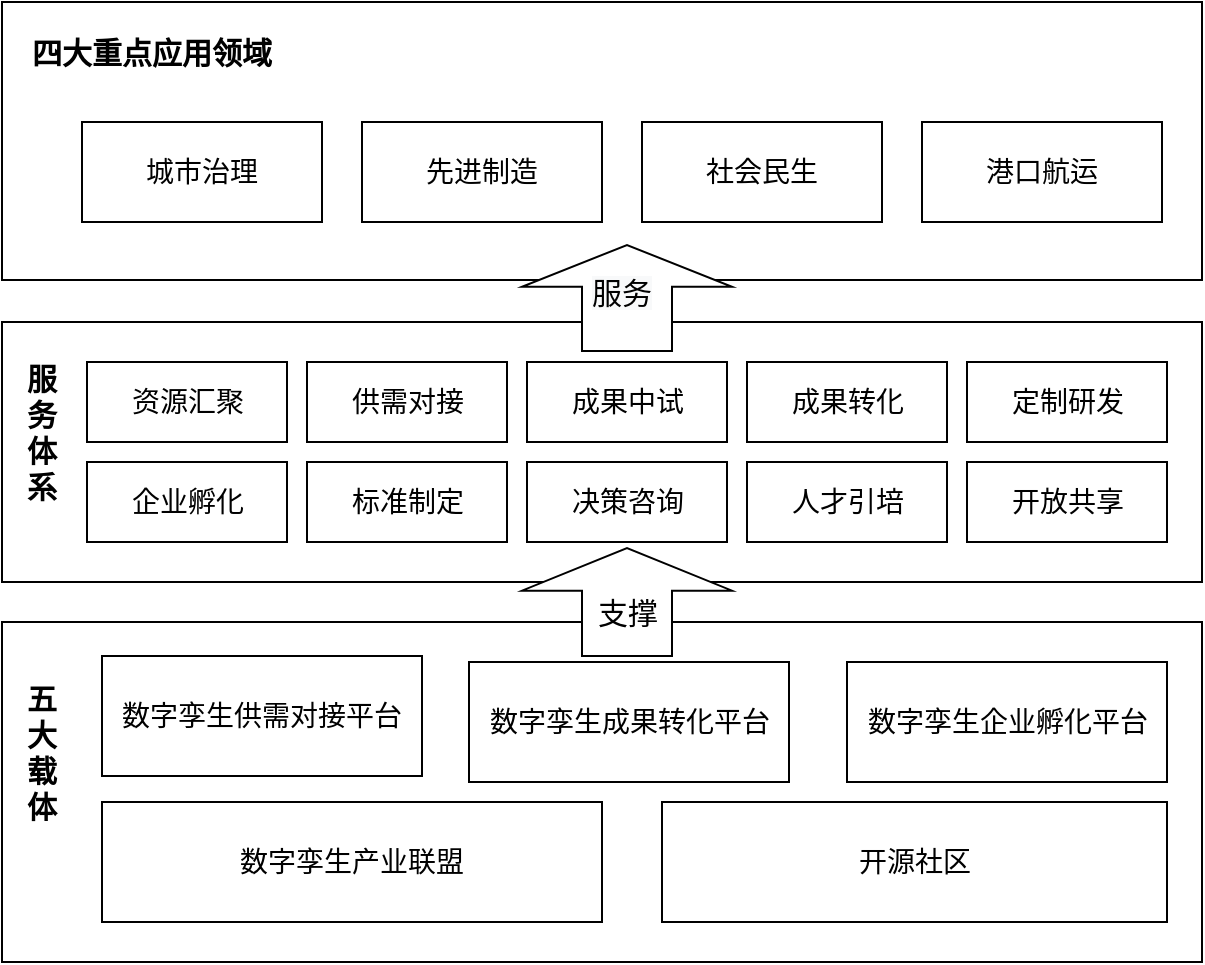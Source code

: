 <mxfile version="15.5.9" type="github">
  <diagram id="prtHgNgQTEPvFCAcTncT" name="Page-1">
    <mxGraphModel dx="1069" dy="653" grid="1" gridSize="10" guides="1" tooltips="1" connect="1" arrows="1" fold="1" page="1" pageScale="1" pageWidth="827" pageHeight="1169" math="0" shadow="0">
      <root>
        <mxCell id="0" />
        <mxCell id="1" parent="0" />
        <mxCell id="oCZXF1ZKa8OwWXfrZg3Q-28" value="" style="rounded=0;whiteSpace=wrap;html=1;fillOpacity=100;" vertex="1" parent="1">
          <mxGeometry x="20" y="500" width="600" height="170" as="geometry" />
        </mxCell>
        <mxCell id="oCZXF1ZKa8OwWXfrZg3Q-30" value="数字孪生产业联盟" style="rounded=0;whiteSpace=wrap;html=1;fontSize=14;fontStyle=0" vertex="1" parent="1">
          <mxGeometry x="70" y="590" width="250" height="60" as="geometry" />
        </mxCell>
        <mxCell id="oCZXF1ZKa8OwWXfrZg3Q-31" value="开源社区" style="rounded=0;whiteSpace=wrap;html=1;fontSize=14;fontStyle=0" vertex="1" parent="1">
          <mxGeometry x="350" y="590" width="252.5" height="60" as="geometry" />
        </mxCell>
        <mxCell id="oCZXF1ZKa8OwWXfrZg3Q-32" value="数字孪生供需对接平台" style="rounded=0;whiteSpace=wrap;html=1;fontSize=14;fontStyle=0" vertex="1" parent="1">
          <mxGeometry x="70" y="517" width="160" height="60" as="geometry" />
        </mxCell>
        <mxCell id="oCZXF1ZKa8OwWXfrZg3Q-33" value="数字孪生成果转化平台" style="rounded=0;whiteSpace=wrap;html=1;fontSize=14;fontStyle=0" vertex="1" parent="1">
          <mxGeometry x="253.5" y="520" width="160" height="60" as="geometry" />
        </mxCell>
        <mxCell id="oCZXF1ZKa8OwWXfrZg3Q-34" value="数字孪生企业孵化平台" style="rounded=0;whiteSpace=wrap;html=1;fontSize=14;fontStyle=0" vertex="1" parent="1">
          <mxGeometry x="442.5" y="520" width="160" height="60" as="geometry" />
        </mxCell>
        <mxCell id="oCZXF1ZKa8OwWXfrZg3Q-35" value="五大载体" style="text;html=1;strokeColor=none;fillColor=none;align=center;verticalAlign=middle;whiteSpace=wrap;rounded=0;fontSize=15;fontStyle=1" vertex="1" parent="1">
          <mxGeometry x="30" y="550" width="20" height="30" as="geometry" />
        </mxCell>
        <mxCell id="oCZXF1ZKa8OwWXfrZg3Q-42" value="" style="rounded=0;whiteSpace=wrap;html=1;fillOpacity=100;" vertex="1" parent="1">
          <mxGeometry x="20" y="350" width="600" height="130" as="geometry" />
        </mxCell>
        <mxCell id="oCZXF1ZKa8OwWXfrZg3Q-43" value="" style="shape=mxgraph.arrows.arrow_down;verticalLabelPosition=bottom;verticalAlign=top;strokeWidth=1;strokeColor=#000000;fontSize=14;rotation=-180;fontColor=default;html=1;" vertex="1" parent="1">
          <mxGeometry x="280" y="463" width="105" height="54" as="geometry" />
        </mxCell>
        <mxCell id="oCZXF1ZKa8OwWXfrZg3Q-55" value="供需对接" style="rounded=0;whiteSpace=wrap;html=1;imageWidth=24;fontSize=14;" vertex="1" parent="1">
          <mxGeometry x="172.5" y="370" width="100" height="40" as="geometry" />
        </mxCell>
        <mxCell id="oCZXF1ZKa8OwWXfrZg3Q-56" value="资源汇聚" style="rounded=0;whiteSpace=wrap;html=1;imageWidth=24;fontSize=14;" vertex="1" parent="1">
          <mxGeometry x="62.5" y="370" width="100" height="40" as="geometry" />
        </mxCell>
        <mxCell id="oCZXF1ZKa8OwWXfrZg3Q-57" value="企业孵化" style="rounded=0;whiteSpace=wrap;html=1;imageWidth=24;fontSize=14;" vertex="1" parent="1">
          <mxGeometry x="62.5" y="420" width="100" height="40" as="geometry" />
        </mxCell>
        <mxCell id="oCZXF1ZKa8OwWXfrZg3Q-58" value="人才引培" style="rounded=0;whiteSpace=wrap;html=1;imageWidth=24;fontSize=14;" vertex="1" parent="1">
          <mxGeometry x="392.5" y="420" width="100" height="40" as="geometry" />
        </mxCell>
        <mxCell id="oCZXF1ZKa8OwWXfrZg3Q-59" value="标准制定" style="rounded=0;whiteSpace=wrap;html=1;imageWidth=24;fontSize=14;" vertex="1" parent="1">
          <mxGeometry x="172.5" y="420" width="100" height="40" as="geometry" />
        </mxCell>
        <mxCell id="oCZXF1ZKa8OwWXfrZg3Q-60" value="成果转化" style="rounded=0;whiteSpace=wrap;html=1;imageWidth=24;fontSize=14;" vertex="1" parent="1">
          <mxGeometry x="392.5" y="370" width="100" height="40" as="geometry" />
        </mxCell>
        <mxCell id="oCZXF1ZKa8OwWXfrZg3Q-61" value="决策咨询" style="rounded=0;whiteSpace=wrap;html=1;imageWidth=24;fontSize=14;" vertex="1" parent="1">
          <mxGeometry x="282.5" y="420" width="100" height="40" as="geometry" />
        </mxCell>
        <mxCell id="oCZXF1ZKa8OwWXfrZg3Q-62" value="成果中试" style="rounded=0;whiteSpace=wrap;html=1;imageWidth=24;fontSize=14;" vertex="1" parent="1">
          <mxGeometry x="282.5" y="370" width="100" height="40" as="geometry" />
        </mxCell>
        <mxCell id="oCZXF1ZKa8OwWXfrZg3Q-63" value="定制研发" style="rounded=0;whiteSpace=wrap;html=1;imageWidth=24;fontSize=14;" vertex="1" parent="1">
          <mxGeometry x="502.5" y="370" width="100" height="40" as="geometry" />
        </mxCell>
        <mxCell id="oCZXF1ZKa8OwWXfrZg3Q-64" value="开放共享" style="rounded=0;whiteSpace=wrap;html=1;imageWidth=24;fontSize=14;" vertex="1" parent="1">
          <mxGeometry x="502.5" y="420" width="100" height="40" as="geometry" />
        </mxCell>
        <mxCell id="oCZXF1ZKa8OwWXfrZg3Q-65" value="" style="rounded=0;whiteSpace=wrap;html=1;fillOpacity=100;spacing=1;" vertex="1" parent="1">
          <mxGeometry x="20" y="190" width="600" height="139" as="geometry" />
        </mxCell>
        <mxCell id="oCZXF1ZKa8OwWXfrZg3Q-66" value="城市治理" style="rounded=0;whiteSpace=wrap;html=1;fontStyle=0;fontSize=14;" vertex="1" parent="1">
          <mxGeometry x="60" y="250" width="120" height="50" as="geometry" />
        </mxCell>
        <mxCell id="oCZXF1ZKa8OwWXfrZg3Q-67" value="&lt;span style=&quot;font-size: 14px;&quot;&gt;先进制造&lt;/span&gt;&lt;span style=&quot;font-size: 14px;&quot;&gt;&lt;/span&gt;" style="rounded=0;whiteSpace=wrap;html=1;fontStyle=0;fontSize=14;" vertex="1" parent="1">
          <mxGeometry x="200" y="250" width="120" height="50" as="geometry" />
        </mxCell>
        <mxCell id="oCZXF1ZKa8OwWXfrZg3Q-68" value="&lt;span style=&quot;font-size: 14px;&quot;&gt;港口航运&lt;/span&gt;&lt;span style=&quot;font-size: 14px;&quot;&gt;&lt;/span&gt;" style="rounded=0;whiteSpace=wrap;html=1;fontStyle=0;fontSize=14;" vertex="1" parent="1">
          <mxGeometry x="480" y="250" width="120" height="50" as="geometry" />
        </mxCell>
        <mxCell id="oCZXF1ZKa8OwWXfrZg3Q-69" value="&lt;span style=&quot;font-size: 14px;&quot;&gt;社会民生&lt;/span&gt;&lt;span style=&quot;font-size: 14px;&quot;&gt;&lt;/span&gt;" style="rounded=0;whiteSpace=wrap;html=1;fontStyle=0;fontSize=14;" vertex="1" parent="1">
          <mxGeometry x="340" y="250" width="120" height="50" as="geometry" />
        </mxCell>
        <mxCell id="oCZXF1ZKa8OwWXfrZg3Q-70" value="" style="shape=mxgraph.arrows.arrow_down;html=1;verticalLabelPosition=bottom;verticalAlign=top;strokeWidth=1;strokeColor=#000000;fontSize=14;rotation=-180;" vertex="1" parent="1">
          <mxGeometry x="280" y="311.5" width="105" height="53" as="geometry" />
        </mxCell>
        <mxCell id="oCZXF1ZKa8OwWXfrZg3Q-71" value="服务体系" style="text;html=1;strokeColor=none;fillColor=none;align=center;verticalAlign=middle;whiteSpace=wrap;rounded=0;fontSize=15;fontStyle=1" vertex="1" parent="1">
          <mxGeometry x="30" y="390" width="20" height="30" as="geometry" />
        </mxCell>
        <mxCell id="oCZXF1ZKa8OwWXfrZg3Q-72" value="四大重点应用领域" style="text;html=1;strokeColor=none;fillColor=none;align=center;verticalAlign=middle;whiteSpace=wrap;rounded=0;fontSize=15;fontStyle=1" vertex="1" parent="1">
          <mxGeometry x="30" y="210" width="130" height="10" as="geometry" />
        </mxCell>
        <mxCell id="oCZXF1ZKa8OwWXfrZg3Q-74" value="支撑" style="text;html=1;strokeColor=none;fillColor=none;align=center;verticalAlign=middle;whiteSpace=wrap;rounded=0;fontSize=15;fontStyle=0;strokeWidth=0;imageAspect=0;" vertex="1" parent="1">
          <mxGeometry x="292.5" y="480" width="80" height="30" as="geometry" />
        </mxCell>
        <mxCell id="oCZXF1ZKa8OwWXfrZg3Q-75" value="&lt;span style=&quot;color: rgb(0 , 0 , 0) ; font-family: &amp;#34;helvetica&amp;#34; ; font-size: 15px ; font-style: normal ; font-weight: 400 ; letter-spacing: normal ; text-align: center ; text-indent: 0px ; text-transform: none ; word-spacing: 0px ; background-color: rgb(248 , 249 , 250) ; display: inline ; float: none&quot;&gt;服务&lt;/span&gt;" style="text;whiteSpace=wrap;html=1;fontSize=14;" vertex="1" parent="1">
          <mxGeometry x="312.5" y="320" width="60" height="30" as="geometry" />
        </mxCell>
      </root>
    </mxGraphModel>
  </diagram>
</mxfile>
